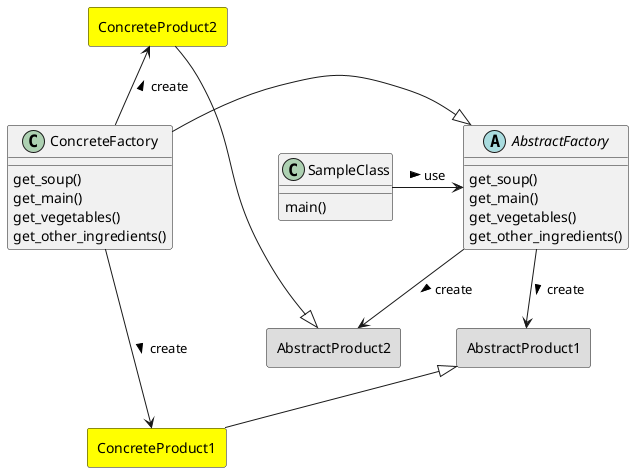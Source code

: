 @startuml
class SampleClass{
  main()
}

abstract class AbstractFactory{

  get_soup()
  get_main()
  get_vegetables()
  get_other_ingredients()
}

class ConcreteFactory{
  get_soup()
  get_main()
  get_vegetables()
  get_other_ingredients()
}

package AbstractProduct1 <<Rectangle>> #DDDDDD {
}

package AbstractProduct2 <<Rectangle>> #DDDDDD {
}

package ConcreteProduct1 <<Rectangle>> #FFFF00 {
}

package ConcreteProduct2 <<Rectangle>> #FFFF00 {
}

SampleClass -right-> AbstractFactory: use >
AbstractFactory -down-> AbstractProduct1: create >
AbstractFactory -down-> AbstractProduct2: create >
ConcreteProduct1 -up-|> AbstractProduct1
ConcreteProduct2 -up-|> AbstractProduct2
ConcreteFactory -up-> ConcreteProduct1: create >
ConcreteFactory -up-> ConcreteProduct2: create >
ConcreteFactory -right-|> AbstractFactory

@enduml
